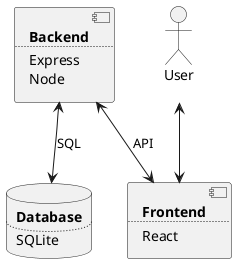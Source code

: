 @startuml project_structure
  
  component backend [
    <b>Backend
    ....
    Express
    Node
  ]

  component frontend [
    <b>Frontend
    ....
    React
  ]

  database database [
    <b>Database
    ....
    SQLite
  ]

  actor user [
    User

  ]

  backend <--> frontend: API
  backend <--> database: SQL
  user <--> frontend
  
@enduml
